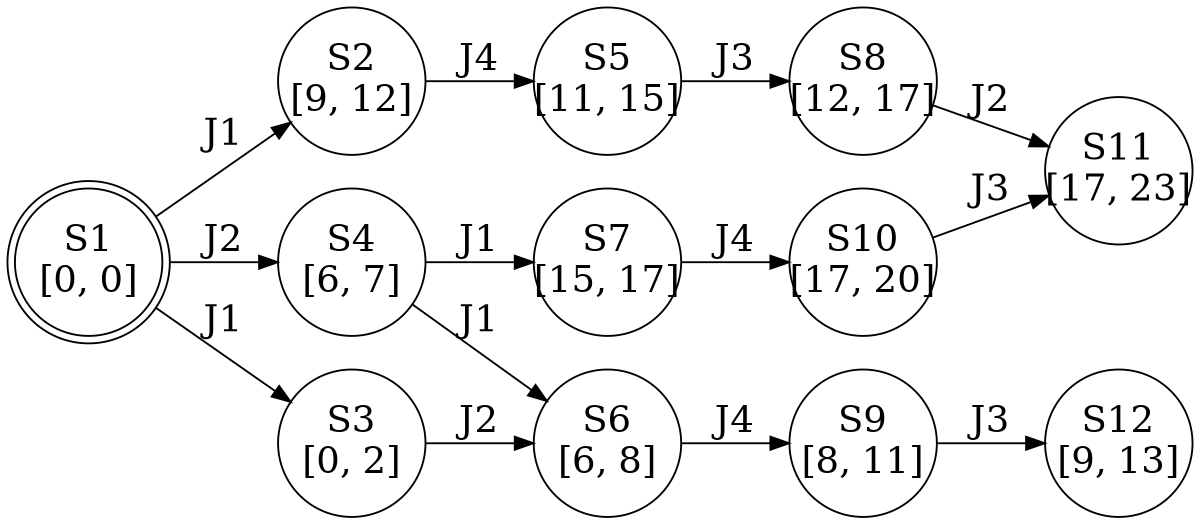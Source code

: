 digraph finite_state_machine {
rankdir = LR;
size = "8,5";
node [shape = doublecircle, fontsize = 20, fixedsize = true, width = 1.1, height = 1.1];
"S1\n[0, 0]";
node [shape = circle, fontsize = 20, fixedsize = true, width = 1.1, height = 1.1];
"S1\n[0, 0]" -> "S2\n[9, 12]" [label="J1", fontsize = 20];
"S1\n[0, 0]" -> "S3\n[0, 2]" [label="J1", fontsize = 20];
"S1\n[0, 0]" -> "S4\n[6, 7]" [label="J2", fontsize = 20];
"S2\n[9, 12]" -> "S5\n[11, 15]" [label="J4", fontsize = 20];
"S3\n[0, 2]" -> "S6\n[6, 8]" [label="J2", fontsize = 20];
"S4\n[6, 7]" -> "S7\n[15, 17]" [label="J1", fontsize = 20];
"S4\n[6, 7]" -> "S6\n[6, 8]" [label="J1", fontsize = 20];
"S5\n[11, 15]" -> "S8\n[12, 17]" [label="J3", fontsize = 20];
"S6\n[6, 8]" -> "S9\n[8, 11]" [label="J4", fontsize = 20];
"S7\n[15, 17]" -> "S10\n[17, 20]" [label="J4", fontsize = 20];
"S8\n[12, 17]" -> "S11\n[17, 23]" [label="J2", fontsize = 20];
"S9\n[8, 11]" -> "S12\n[9, 13]" [label="J3", fontsize = 20];
"S10\n[17, 20]" -> "S11\n[17, 23]" [label="J3", fontsize = 20];
}